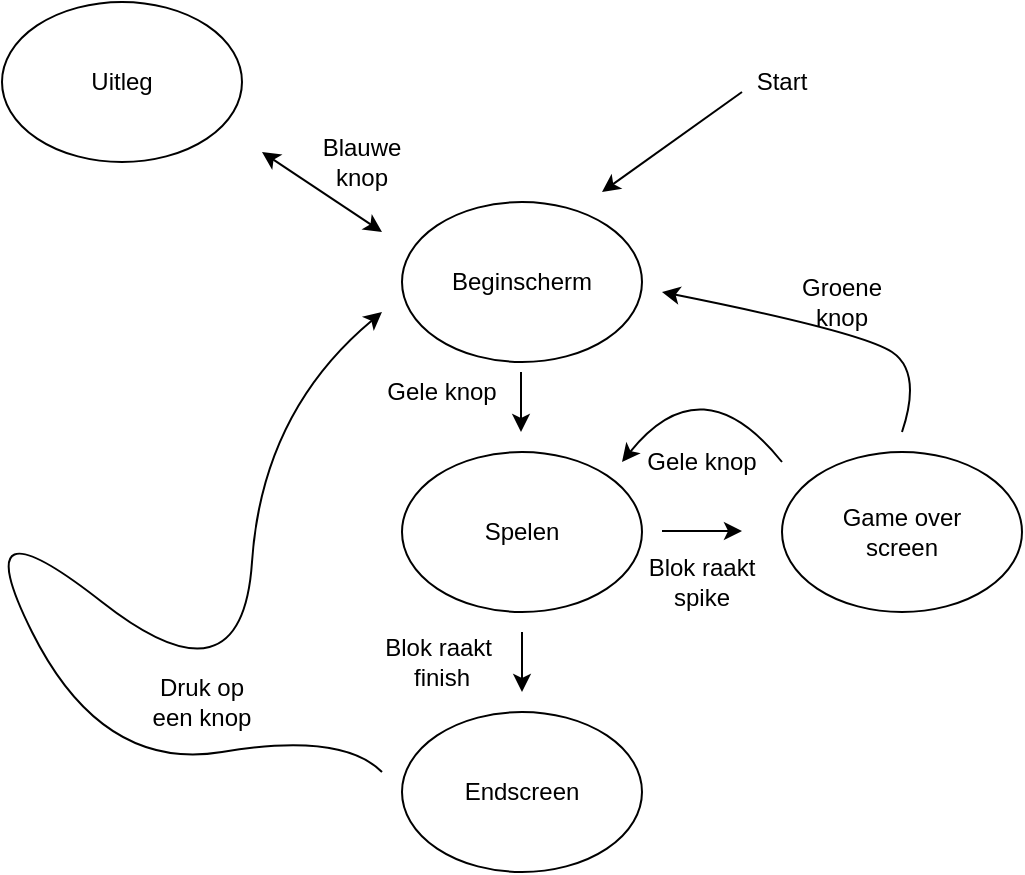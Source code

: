 <mxfile version="21.2.0" type="github">
  <diagram name="Pagina-1" id="ievlpoDhovdDYqXapDQw">
    <mxGraphModel dx="1621" dy="810" grid="1" gridSize="10" guides="1" tooltips="1" connect="1" arrows="1" fold="1" page="1" pageScale="1" pageWidth="827" pageHeight="1169" math="0" shadow="0">
      <root>
        <mxCell id="0" />
        <mxCell id="1" parent="0" />
        <mxCell id="LVmwEmVgXFNYVado1Jsa-1" value="" style="ellipse;whiteSpace=wrap;html=1;" vertex="1" parent="1">
          <mxGeometry x="60" y="115" width="120" height="80" as="geometry" />
        </mxCell>
        <mxCell id="LVmwEmVgXFNYVado1Jsa-2" value="" style="endArrow=classic;html=1;rounded=0;" edge="1" parent="1">
          <mxGeometry width="50" height="50" relative="1" as="geometry">
            <mxPoint x="230" y="60" as="sourcePoint" />
            <mxPoint x="160" y="110" as="targetPoint" />
          </mxGeometry>
        </mxCell>
        <mxCell id="LVmwEmVgXFNYVado1Jsa-4" value="Start" style="text;html=1;strokeColor=none;fillColor=none;align=center;verticalAlign=middle;whiteSpace=wrap;rounded=0;" vertex="1" parent="1">
          <mxGeometry x="220" y="40" width="60" height="30" as="geometry" />
        </mxCell>
        <mxCell id="LVmwEmVgXFNYVado1Jsa-5" value="Beginscherm" style="text;html=1;strokeColor=none;fillColor=none;align=center;verticalAlign=middle;whiteSpace=wrap;rounded=0;" vertex="1" parent="1">
          <mxGeometry x="90" y="140" width="60" height="30" as="geometry" />
        </mxCell>
        <mxCell id="LVmwEmVgXFNYVado1Jsa-6" value="" style="ellipse;whiteSpace=wrap;html=1;" vertex="1" parent="1">
          <mxGeometry x="60" y="240" width="120" height="80" as="geometry" />
        </mxCell>
        <mxCell id="LVmwEmVgXFNYVado1Jsa-7" value="" style="ellipse;whiteSpace=wrap;html=1;" vertex="1" parent="1">
          <mxGeometry x="60" y="370" width="120" height="80" as="geometry" />
        </mxCell>
        <mxCell id="LVmwEmVgXFNYVado1Jsa-8" value="" style="ellipse;whiteSpace=wrap;html=1;" vertex="1" parent="1">
          <mxGeometry x="250" y="240" width="120" height="80" as="geometry" />
        </mxCell>
        <mxCell id="LVmwEmVgXFNYVado1Jsa-11" value="" style="endArrow=classic;html=1;rounded=0;" edge="1" parent="1">
          <mxGeometry width="50" height="50" relative="1" as="geometry">
            <mxPoint x="119.5" y="200" as="sourcePoint" />
            <mxPoint x="119.5" y="230" as="targetPoint" />
          </mxGeometry>
        </mxCell>
        <mxCell id="LVmwEmVgXFNYVado1Jsa-12" value="Gele knop" style="text;html=1;strokeColor=none;fillColor=none;align=center;verticalAlign=middle;whiteSpace=wrap;rounded=0;" vertex="1" parent="1">
          <mxGeometry x="50" y="195" width="60" height="30" as="geometry" />
        </mxCell>
        <mxCell id="LVmwEmVgXFNYVado1Jsa-13" value="Spelen" style="text;html=1;strokeColor=none;fillColor=none;align=center;verticalAlign=middle;whiteSpace=wrap;rounded=0;" vertex="1" parent="1">
          <mxGeometry x="90" y="265" width="60" height="30" as="geometry" />
        </mxCell>
        <mxCell id="LVmwEmVgXFNYVado1Jsa-14" value="" style="endArrow=classic;html=1;rounded=0;" edge="1" parent="1">
          <mxGeometry width="50" height="50" relative="1" as="geometry">
            <mxPoint x="120" y="330" as="sourcePoint" />
            <mxPoint x="120" y="360" as="targetPoint" />
          </mxGeometry>
        </mxCell>
        <mxCell id="LVmwEmVgXFNYVado1Jsa-15" value="Blok raakt&amp;nbsp; finish" style="text;html=1;strokeColor=none;fillColor=none;align=center;verticalAlign=middle;whiteSpace=wrap;rounded=0;" vertex="1" parent="1">
          <mxGeometry x="50" y="330" width="60" height="30" as="geometry" />
        </mxCell>
        <mxCell id="LVmwEmVgXFNYVado1Jsa-18" value="Endscreen" style="text;html=1;strokeColor=none;fillColor=none;align=center;verticalAlign=middle;whiteSpace=wrap;rounded=0;" vertex="1" parent="1">
          <mxGeometry x="90" y="395" width="60" height="30" as="geometry" />
        </mxCell>
        <mxCell id="LVmwEmVgXFNYVado1Jsa-19" value="" style="curved=1;endArrow=classic;html=1;rounded=0;" edge="1" parent="1">
          <mxGeometry width="50" height="50" relative="1" as="geometry">
            <mxPoint x="50" y="400" as="sourcePoint" />
            <mxPoint x="50" y="170" as="targetPoint" />
            <Array as="points">
              <mxPoint x="30" y="380" />
              <mxPoint x="-90" y="400" />
              <mxPoint x="-160" y="260" />
              <mxPoint x="-20" y="370" />
              <mxPoint x="-10" y="220" />
            </Array>
          </mxGeometry>
        </mxCell>
        <mxCell id="LVmwEmVgXFNYVado1Jsa-21" value="Druk op een knop" style="text;html=1;strokeColor=none;fillColor=none;align=center;verticalAlign=middle;whiteSpace=wrap;rounded=0;" vertex="1" parent="1">
          <mxGeometry x="-70" y="350" width="60" height="30" as="geometry" />
        </mxCell>
        <mxCell id="LVmwEmVgXFNYVado1Jsa-22" value="" style="endArrow=classic;html=1;rounded=0;" edge="1" parent="1">
          <mxGeometry width="50" height="50" relative="1" as="geometry">
            <mxPoint x="190" y="279.5" as="sourcePoint" />
            <mxPoint x="230" y="279.5" as="targetPoint" />
          </mxGeometry>
        </mxCell>
        <mxCell id="LVmwEmVgXFNYVado1Jsa-25" value="&lt;div&gt;Blok raakt&lt;/div&gt;&lt;div&gt;spike&lt;br&gt;&lt;/div&gt;" style="text;html=1;strokeColor=none;fillColor=none;align=center;verticalAlign=middle;whiteSpace=wrap;rounded=0;" vertex="1" parent="1">
          <mxGeometry x="180" y="290" width="60" height="30" as="geometry" />
        </mxCell>
        <mxCell id="LVmwEmVgXFNYVado1Jsa-27" value="Game over screen" style="text;html=1;strokeColor=none;fillColor=none;align=center;verticalAlign=middle;whiteSpace=wrap;rounded=0;" vertex="1" parent="1">
          <mxGeometry x="270" y="265" width="80" height="30" as="geometry" />
        </mxCell>
        <mxCell id="LVmwEmVgXFNYVado1Jsa-30" style="edgeStyle=orthogonalEdgeStyle;rounded=0;orthogonalLoop=1;jettySize=auto;html=1;exitX=0.5;exitY=1;exitDx=0;exitDy=0;" edge="1" parent="1" source="LVmwEmVgXFNYVado1Jsa-15" target="LVmwEmVgXFNYVado1Jsa-15">
          <mxGeometry relative="1" as="geometry" />
        </mxCell>
        <mxCell id="LVmwEmVgXFNYVado1Jsa-32" value="" style="curved=1;endArrow=classic;html=1;rounded=0;" edge="1" parent="1">
          <mxGeometry width="50" height="50" relative="1" as="geometry">
            <mxPoint x="250" y="245" as="sourcePoint" />
            <mxPoint x="170" y="245" as="targetPoint" />
            <Array as="points">
              <mxPoint x="250" y="245" />
              <mxPoint x="210" y="195" />
            </Array>
          </mxGeometry>
        </mxCell>
        <mxCell id="LVmwEmVgXFNYVado1Jsa-34" value="Gele knop" style="text;html=1;strokeColor=none;fillColor=none;align=center;verticalAlign=middle;whiteSpace=wrap;rounded=0;" vertex="1" parent="1">
          <mxGeometry x="180" y="230" width="60" height="30" as="geometry" />
        </mxCell>
        <mxCell id="LVmwEmVgXFNYVado1Jsa-38" value="" style="curved=1;endArrow=classic;html=1;rounded=0;" edge="1" parent="1">
          <mxGeometry width="50" height="50" relative="1" as="geometry">
            <mxPoint x="310" y="230" as="sourcePoint" />
            <mxPoint x="190" y="160" as="targetPoint" />
            <Array as="points">
              <mxPoint x="320" y="200" />
              <mxPoint x="290" y="180" />
            </Array>
          </mxGeometry>
        </mxCell>
        <mxCell id="LVmwEmVgXFNYVado1Jsa-40" value="Groene knop" style="text;html=1;strokeColor=none;fillColor=none;align=center;verticalAlign=middle;whiteSpace=wrap;rounded=0;" vertex="1" parent="1">
          <mxGeometry x="250" y="150" width="60" height="30" as="geometry" />
        </mxCell>
        <mxCell id="LVmwEmVgXFNYVado1Jsa-41" value="" style="ellipse;whiteSpace=wrap;html=1;" vertex="1" parent="1">
          <mxGeometry x="-140" y="15" width="120" height="80" as="geometry" />
        </mxCell>
        <mxCell id="LVmwEmVgXFNYVado1Jsa-47" value="" style="endArrow=classic;startArrow=classic;html=1;rounded=0;" edge="1" parent="1">
          <mxGeometry width="50" height="50" relative="1" as="geometry">
            <mxPoint x="-10" y="90" as="sourcePoint" />
            <mxPoint x="50" y="130" as="targetPoint" />
          </mxGeometry>
        </mxCell>
        <mxCell id="LVmwEmVgXFNYVado1Jsa-48" value="Blauwe knop" style="text;html=1;strokeColor=none;fillColor=none;align=center;verticalAlign=middle;whiteSpace=wrap;rounded=0;" vertex="1" parent="1">
          <mxGeometry x="10" y="80" width="60" height="30" as="geometry" />
        </mxCell>
        <mxCell id="LVmwEmVgXFNYVado1Jsa-49" value="Uitleg" style="text;html=1;strokeColor=none;fillColor=none;align=center;verticalAlign=middle;whiteSpace=wrap;rounded=0;" vertex="1" parent="1">
          <mxGeometry x="-110" y="40" width="60" height="30" as="geometry" />
        </mxCell>
      </root>
    </mxGraphModel>
  </diagram>
</mxfile>
